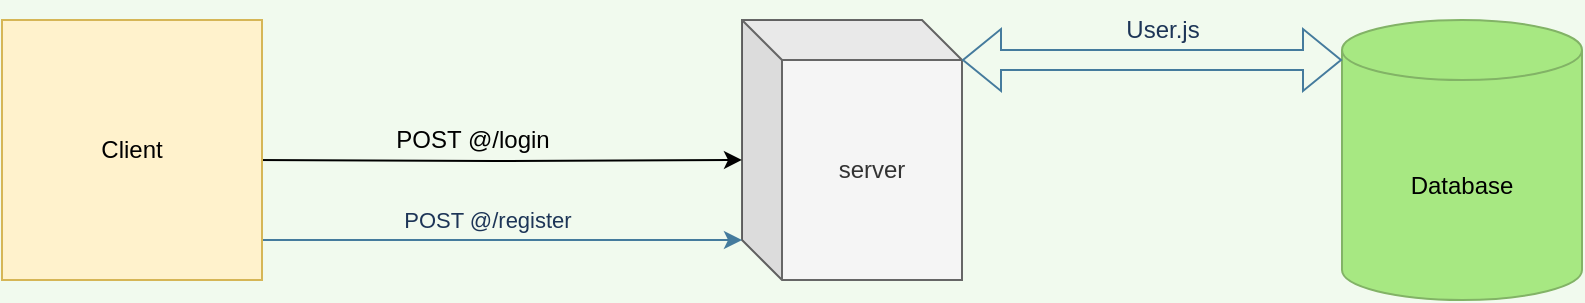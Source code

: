 <mxfile version="20.0.3" type="github">
  <diagram id="C5RBs43oDa-KdzZeNtuy" name="Page-1">
    <mxGraphModel dx="946" dy="589" grid="1" gridSize="10" guides="1" tooltips="1" connect="1" arrows="1" fold="1" page="1" pageScale="1" pageWidth="980" pageHeight="1390" background="#F1FAEE" math="0" shadow="0">
      <root>
        <mxCell id="WIyWlLk6GJQsqaUBKTNV-0" />
        <mxCell id="WIyWlLk6GJQsqaUBKTNV-1" parent="WIyWlLk6GJQsqaUBKTNV-0" />
        <mxCell id="N-ZMgvP7OQYQDntjSgQZ-0" value="Database" style="shape=cylinder3;whiteSpace=wrap;html=1;boundedLbl=1;backgroundOutline=1;size=15;fillColor=#A7E882;strokeColor=#82b366;gradientColor=none;" parent="WIyWlLk6GJQsqaUBKTNV-1" vertex="1">
          <mxGeometry x="750" y="230" width="120" height="140" as="geometry" />
        </mxCell>
        <mxCell id="N-ZMgvP7OQYQDntjSgQZ-1" value="server" style="shape=cube;whiteSpace=wrap;html=1;boundedLbl=1;backgroundOutline=1;darkOpacity=0.05;darkOpacity2=0.1;fillColor=#f5f5f5;fontColor=#333333;strokeColor=#666666;" parent="WIyWlLk6GJQsqaUBKTNV-1" vertex="1">
          <mxGeometry x="450" y="230" width="110" height="130" as="geometry" />
        </mxCell>
        <mxCell id="N-ZMgvP7OQYQDntjSgQZ-5" value="User.js" style="text;html=1;align=center;verticalAlign=middle;resizable=0;points=[];autosize=1;strokeColor=none;fillColor=none;fontColor=#1D3557;" parent="WIyWlLk6GJQsqaUBKTNV-1" vertex="1">
          <mxGeometry x="630" y="220" width="60" height="30" as="geometry" />
        </mxCell>
        <mxCell id="N-ZMgvP7OQYQDntjSgQZ-8" style="edgeStyle=orthogonalEdgeStyle;rounded=0;orthogonalLoop=1;jettySize=auto;html=1;labelBackgroundColor=#F1FAEE;strokeColor=#457B9D;fontColor=#1D3557;" parent="WIyWlLk6GJQsqaUBKTNV-1" source="N-ZMgvP7OQYQDntjSgQZ-6" target="N-ZMgvP7OQYQDntjSgQZ-1" edge="1">
          <mxGeometry relative="1" as="geometry">
            <Array as="points">
              <mxPoint x="380" y="340" />
              <mxPoint x="380" y="340" />
            </Array>
          </mxGeometry>
        </mxCell>
        <mxCell id="N-ZMgvP7OQYQDntjSgQZ-9" value="POST @/register&amp;nbsp;" style="edgeLabel;html=1;align=center;verticalAlign=middle;resizable=0;points=[];labelBackgroundColor=#F1FAEE;fontColor=#1D3557;" parent="N-ZMgvP7OQYQDntjSgQZ-8" vertex="1" connectable="0">
          <mxGeometry x="0.32" y="3" relative="1" as="geometry">
            <mxPoint x="-45" y="-7" as="offset" />
          </mxGeometry>
        </mxCell>
        <mxCell id="45UV0AzK4CkwVAfPTYku-0" style="edgeStyle=orthogonalEdgeStyle;rounded=0;orthogonalLoop=1;jettySize=auto;html=1;entryX=0;entryY=0.538;entryDx=0;entryDy=0;entryPerimeter=0;" edge="1" parent="WIyWlLk6GJQsqaUBKTNV-1" target="N-ZMgvP7OQYQDntjSgQZ-1">
          <mxGeometry relative="1" as="geometry">
            <mxPoint x="200" y="300" as="sourcePoint" />
          </mxGeometry>
        </mxCell>
        <mxCell id="N-ZMgvP7OQYQDntjSgQZ-6" value="Client" style="whiteSpace=wrap;html=1;aspect=fixed;fillColor=#fff2cc;strokeColor=#d6b656;" parent="WIyWlLk6GJQsqaUBKTNV-1" vertex="1">
          <mxGeometry x="80" y="230" width="130" height="130" as="geometry" />
        </mxCell>
        <mxCell id="N-ZMgvP7OQYQDntjSgQZ-10" value="" style="shape=flexArrow;endArrow=classic;startArrow=classic;html=1;rounded=0;labelBackgroundColor=#F1FAEE;strokeColor=#457B9D;fontColor=#1D3557;" parent="WIyWlLk6GJQsqaUBKTNV-1" edge="1">
          <mxGeometry width="100" height="100" relative="1" as="geometry">
            <mxPoint x="560" y="250" as="sourcePoint" />
            <mxPoint x="750" y="250" as="targetPoint" />
          </mxGeometry>
        </mxCell>
        <mxCell id="45UV0AzK4CkwVAfPTYku-1" value="POST @/login" style="text;html=1;align=center;verticalAlign=middle;resizable=0;points=[];autosize=1;strokeColor=none;fillColor=none;" vertex="1" parent="WIyWlLk6GJQsqaUBKTNV-1">
          <mxGeometry x="265" y="275" width="100" height="30" as="geometry" />
        </mxCell>
      </root>
    </mxGraphModel>
  </diagram>
</mxfile>
